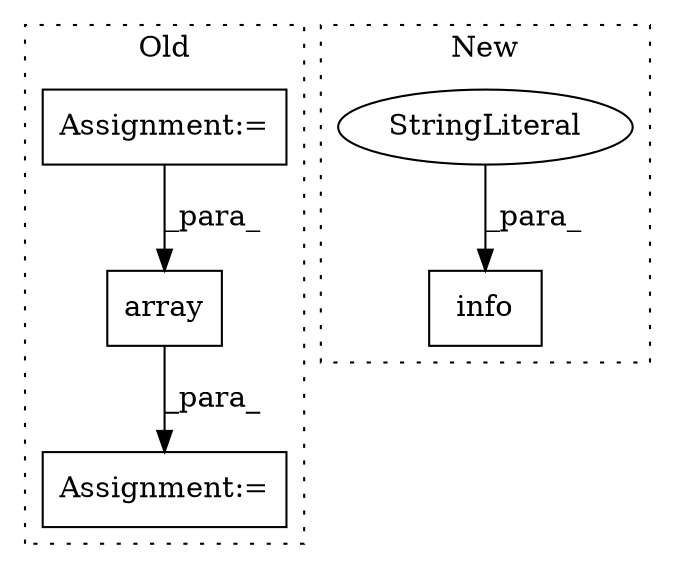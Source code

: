 digraph G {
subgraph cluster0 {
1 [label="array" a="32" s="4719,4752" l="6,1" shape="box"];
4 [label="Assignment:=" a="7" s="4712" l="1" shape="box"];
5 [label="Assignment:=" a="7" s="4630" l="1" shape="box"];
label = "Old";
style="dotted";
}
subgraph cluster1 {
2 [label="info" a="32" s="6174,6212" l="5,1" shape="box"];
3 [label="StringLiteral" a="45" s="6179" l="33" shape="ellipse"];
label = "New";
style="dotted";
}
1 -> 4 [label="_para_"];
3 -> 2 [label="_para_"];
5 -> 1 [label="_para_"];
}
